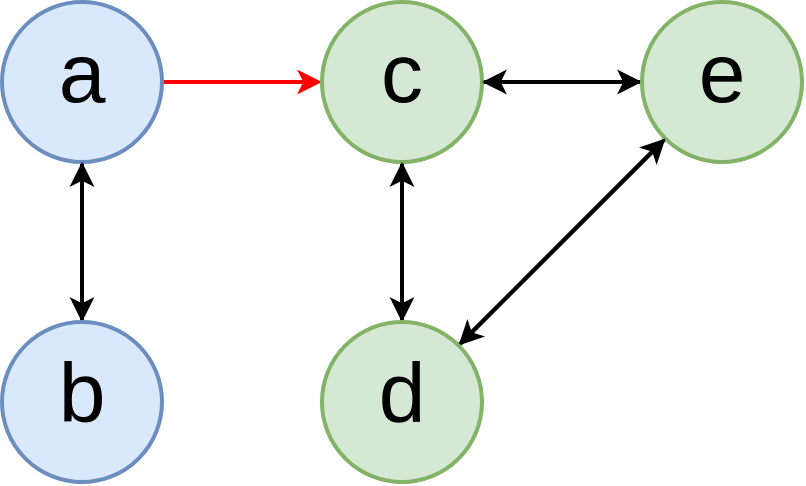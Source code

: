 <mxfile version="16.5.1" type="device"><diagram id="vkod3gBRSRU23ma37_-Y" name="Page-1"><mxGraphModel dx="868" dy="553" grid="1" gridSize="10" guides="1" tooltips="1" connect="1" arrows="1" fold="1" page="1" pageScale="1" pageWidth="827" pageHeight="1169" math="0" shadow="0"><root><mxCell id="0"/><mxCell id="1" parent="0"/><mxCell id="BxhOp6heH5iIQQ3F3DQs-4" value="" style="edgeStyle=orthogonalEdgeStyle;rounded=0;orthogonalLoop=1;jettySize=auto;html=1;strokeWidth=2;" edge="1" parent="1" source="BxhOp6heH5iIQQ3F3DQs-1" target="BxhOp6heH5iIQQ3F3DQs-3"><mxGeometry relative="1" as="geometry"/></mxCell><mxCell id="BxhOp6heH5iIQQ3F3DQs-7" value="" style="edgeStyle=orthogonalEdgeStyle;rounded=0;orthogonalLoop=1;jettySize=auto;html=1;strokeColor=#FF0000;strokeWidth=2;" edge="1" parent="1" source="BxhOp6heH5iIQQ3F3DQs-1" target="BxhOp6heH5iIQQ3F3DQs-6"><mxGeometry relative="1" as="geometry"/></mxCell><mxCell id="BxhOp6heH5iIQQ3F3DQs-1" value="&lt;font style=&quot;font-size: 42px&quot;&gt;a&lt;/font&gt;" style="ellipse;whiteSpace=wrap;html=1;aspect=fixed;strokeWidth=2;fillColor=#dae8fc;strokeColor=#6c8ebf;spacingTop=-8;" vertex="1" parent="1"><mxGeometry x="160" y="200" width="80" height="80" as="geometry"/></mxCell><mxCell id="BxhOp6heH5iIQQ3F3DQs-5" style="edgeStyle=orthogonalEdgeStyle;rounded=0;orthogonalLoop=1;jettySize=auto;html=1;exitX=0.5;exitY=0;exitDx=0;exitDy=0;entryX=0.5;entryY=1;entryDx=0;entryDy=0;strokeWidth=2;" edge="1" parent="1" source="BxhOp6heH5iIQQ3F3DQs-3" target="BxhOp6heH5iIQQ3F3DQs-1"><mxGeometry relative="1" as="geometry"/></mxCell><mxCell id="BxhOp6heH5iIQQ3F3DQs-3" value="&lt;font style=&quot;font-size: 42px&quot;&gt;b&lt;/font&gt;" style="ellipse;whiteSpace=wrap;html=1;aspect=fixed;strokeWidth=2;fillColor=#dae8fc;strokeColor=#6c8ebf;spacingTop=-8;" vertex="1" parent="1"><mxGeometry x="160" y="360" width="80" height="80" as="geometry"/></mxCell><mxCell id="BxhOp6heH5iIQQ3F3DQs-9" value="" style="edgeStyle=orthogonalEdgeStyle;rounded=0;orthogonalLoop=1;jettySize=auto;html=1;strokeWidth=2;" edge="1" parent="1" source="BxhOp6heH5iIQQ3F3DQs-6" target="BxhOp6heH5iIQQ3F3DQs-8"><mxGeometry relative="1" as="geometry"/></mxCell><mxCell id="BxhOp6heH5iIQQ3F3DQs-14" style="edgeStyle=none;rounded=0;orthogonalLoop=1;jettySize=auto;html=1;exitX=0.5;exitY=1;exitDx=0;exitDy=0;entryX=0.5;entryY=0;entryDx=0;entryDy=0;strokeWidth=2;" edge="1" parent="1" source="BxhOp6heH5iIQQ3F3DQs-6" target="BxhOp6heH5iIQQ3F3DQs-10"><mxGeometry relative="1" as="geometry"/></mxCell><mxCell id="BxhOp6heH5iIQQ3F3DQs-6" value="c" style="ellipse;whiteSpace=wrap;html=1;aspect=fixed;strokeWidth=2;fillColor=#d5e8d4;strokeColor=#82b366;fontSize=42;spacingTop=-8;" vertex="1" parent="1"><mxGeometry x="320" y="200" width="80" height="80" as="geometry"/></mxCell><mxCell id="BxhOp6heH5iIQQ3F3DQs-15" style="edgeStyle=none;rounded=0;orthogonalLoop=1;jettySize=auto;html=1;exitX=0;exitY=1;exitDx=0;exitDy=0;entryX=1;entryY=0;entryDx=0;entryDy=0;strokeWidth=2;" edge="1" parent="1" source="BxhOp6heH5iIQQ3F3DQs-8" target="BxhOp6heH5iIQQ3F3DQs-10"><mxGeometry relative="1" as="geometry"/></mxCell><mxCell id="BxhOp6heH5iIQQ3F3DQs-17" style="edgeStyle=none;rounded=0;orthogonalLoop=1;jettySize=auto;html=1;exitX=0;exitY=0.5;exitDx=0;exitDy=0;entryX=1;entryY=0.5;entryDx=0;entryDy=0;strokeWidth=2;" edge="1" parent="1" source="BxhOp6heH5iIQQ3F3DQs-8" target="BxhOp6heH5iIQQ3F3DQs-6"><mxGeometry relative="1" as="geometry"/></mxCell><mxCell id="BxhOp6heH5iIQQ3F3DQs-8" value="e" style="ellipse;whiteSpace=wrap;html=1;aspect=fixed;strokeWidth=2;fillColor=#d5e8d4;strokeColor=#82b366;fontSize=42;spacingTop=-8;" vertex="1" parent="1"><mxGeometry x="480" y="200" width="80" height="80" as="geometry"/></mxCell><mxCell id="BxhOp6heH5iIQQ3F3DQs-13" style="edgeStyle=none;rounded=0;orthogonalLoop=1;jettySize=auto;html=1;exitX=1;exitY=0;exitDx=0;exitDy=0;entryX=0;entryY=1;entryDx=0;entryDy=0;strokeWidth=2;" edge="1" parent="1" source="BxhOp6heH5iIQQ3F3DQs-10" target="BxhOp6heH5iIQQ3F3DQs-8"><mxGeometry relative="1" as="geometry"/></mxCell><mxCell id="BxhOp6heH5iIQQ3F3DQs-16" style="edgeStyle=none;rounded=0;orthogonalLoop=1;jettySize=auto;html=1;exitX=0.5;exitY=0;exitDx=0;exitDy=0;entryX=0.5;entryY=1;entryDx=0;entryDy=0;strokeWidth=2;" edge="1" parent="1" source="BxhOp6heH5iIQQ3F3DQs-10" target="BxhOp6heH5iIQQ3F3DQs-6"><mxGeometry relative="1" as="geometry"/></mxCell><mxCell id="BxhOp6heH5iIQQ3F3DQs-10" value="d" style="ellipse;whiteSpace=wrap;html=1;aspect=fixed;strokeWidth=2;fillColor=#d5e8d4;strokeColor=#82b366;fontSize=42;spacingTop=-8;" vertex="1" parent="1"><mxGeometry x="320" y="360" width="80" height="80" as="geometry"/></mxCell></root></mxGraphModel></diagram></mxfile>